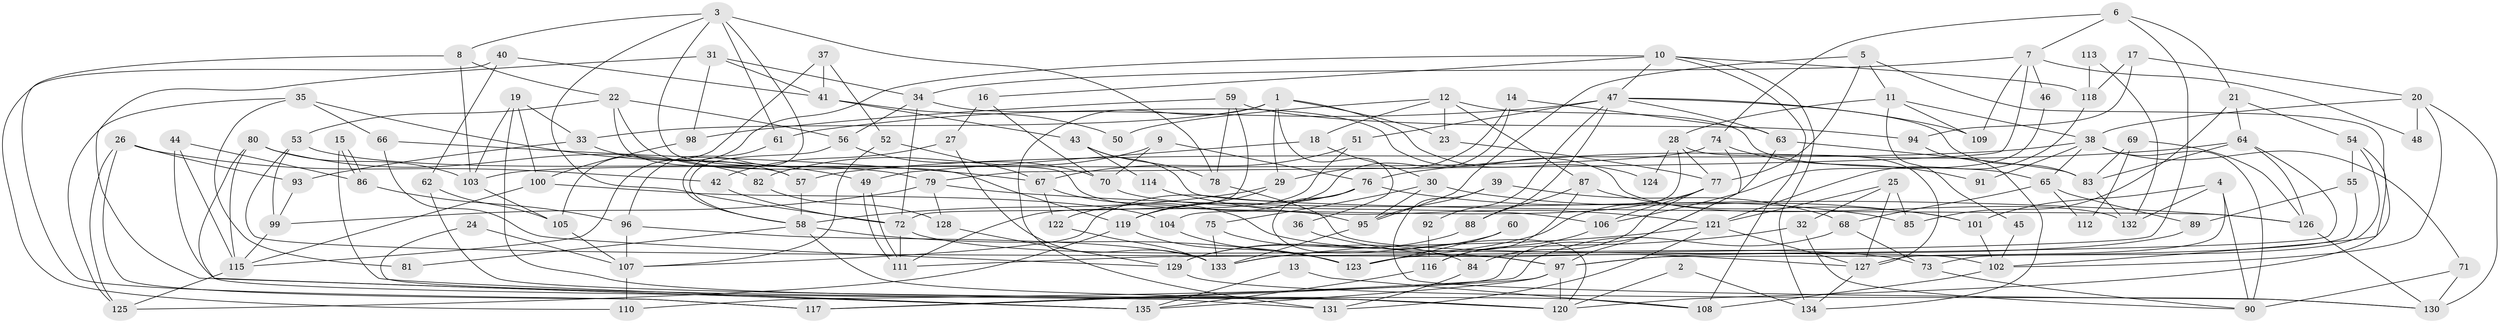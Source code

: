 // coarse degree distribution, {6: 0.15730337078651685, 4: 0.2247191011235955, 8: 0.10112359550561797, 12: 0.011235955056179775, 2: 0.10112359550561797, 3: 0.15730337078651685, 5: 0.14606741573033707, 7: 0.07865168539325842, 9: 0.011235955056179775, 11: 0.011235955056179775}
// Generated by graph-tools (version 1.1) at 2025/52/02/27/25 19:52:08]
// undirected, 135 vertices, 270 edges
graph export_dot {
graph [start="1"]
  node [color=gray90,style=filled];
  1;
  2;
  3;
  4;
  5;
  6;
  7;
  8;
  9;
  10;
  11;
  12;
  13;
  14;
  15;
  16;
  17;
  18;
  19;
  20;
  21;
  22;
  23;
  24;
  25;
  26;
  27;
  28;
  29;
  30;
  31;
  32;
  33;
  34;
  35;
  36;
  37;
  38;
  39;
  40;
  41;
  42;
  43;
  44;
  45;
  46;
  47;
  48;
  49;
  50;
  51;
  52;
  53;
  54;
  55;
  56;
  57;
  58;
  59;
  60;
  61;
  62;
  63;
  64;
  65;
  66;
  67;
  68;
  69;
  70;
  71;
  72;
  73;
  74;
  75;
  76;
  77;
  78;
  79;
  80;
  81;
  82;
  83;
  84;
  85;
  86;
  87;
  88;
  89;
  90;
  91;
  92;
  93;
  94;
  95;
  96;
  97;
  98;
  99;
  100;
  101;
  102;
  103;
  104;
  105;
  106;
  107;
  108;
  109;
  110;
  111;
  112;
  113;
  114;
  115;
  116;
  117;
  118;
  119;
  120;
  121;
  122;
  123;
  124;
  125;
  126;
  127;
  128;
  129;
  130;
  131;
  132;
  133;
  134;
  135;
  1 -- 23;
  1 -- 29;
  1 -- 33;
  1 -- 36;
  1 -- 124;
  1 -- 131;
  2 -- 120;
  2 -- 134;
  3 -- 72;
  3 -- 95;
  3 -- 8;
  3 -- 58;
  3 -- 61;
  3 -- 78;
  4 -- 90;
  4 -- 101;
  4 -- 127;
  4 -- 132;
  5 -- 95;
  5 -- 11;
  5 -- 77;
  5 -- 102;
  6 -- 21;
  6 -- 111;
  6 -- 7;
  6 -- 74;
  7 -- 79;
  7 -- 34;
  7 -- 46;
  7 -- 48;
  7 -- 109;
  8 -- 22;
  8 -- 103;
  8 -- 117;
  9 -- 70;
  9 -- 76;
  9 -- 82;
  10 -- 118;
  10 -- 47;
  10 -- 16;
  10 -- 108;
  10 -- 115;
  10 -- 134;
  11 -- 109;
  11 -- 28;
  11 -- 38;
  11 -- 45;
  12 -- 65;
  12 -- 87;
  12 -- 18;
  12 -- 23;
  12 -- 50;
  13 -- 135;
  13 -- 108;
  14 -- 63;
  14 -- 29;
  14 -- 122;
  15 -- 86;
  15 -- 86;
  15 -- 135;
  16 -- 27;
  16 -- 70;
  17 -- 20;
  17 -- 94;
  17 -- 118;
  18 -- 30;
  18 -- 49;
  19 -- 108;
  19 -- 100;
  19 -- 33;
  19 -- 103;
  20 -- 130;
  20 -- 38;
  20 -- 48;
  20 -- 102;
  21 -- 64;
  21 -- 85;
  21 -- 54;
  22 -- 56;
  22 -- 119;
  22 -- 53;
  22 -- 57;
  23 -- 77;
  24 -- 131;
  24 -- 107;
  25 -- 121;
  25 -- 32;
  25 -- 85;
  25 -- 127;
  26 -- 125;
  26 -- 117;
  26 -- 42;
  26 -- 93;
  27 -- 133;
  27 -- 42;
  28 -- 77;
  28 -- 127;
  28 -- 104;
  28 -- 124;
  29 -- 119;
  29 -- 58;
  30 -- 101;
  30 -- 95;
  30 -- 75;
  31 -- 41;
  31 -- 34;
  31 -- 98;
  31 -- 135;
  32 -- 90;
  32 -- 123;
  33 -- 57;
  33 -- 93;
  34 -- 72;
  34 -- 56;
  34 -- 132;
  35 -- 66;
  35 -- 49;
  35 -- 81;
  35 -- 125;
  36 -- 127;
  37 -- 52;
  37 -- 105;
  37 -- 41;
  38 -- 57;
  38 -- 65;
  38 -- 71;
  38 -- 90;
  38 -- 91;
  39 -- 130;
  39 -- 68;
  39 -- 95;
  40 -- 41;
  40 -- 62;
  40 -- 110;
  41 -- 43;
  41 -- 50;
  42 -- 72;
  43 -- 78;
  43 -- 126;
  43 -- 114;
  44 -- 120;
  44 -- 115;
  44 -- 86;
  45 -- 102;
  46 -- 106;
  47 -- 83;
  47 -- 51;
  47 -- 61;
  47 -- 63;
  47 -- 88;
  47 -- 92;
  47 -- 109;
  49 -- 111;
  49 -- 111;
  51 -- 111;
  51 -- 67;
  52 -- 107;
  52 -- 67;
  53 -- 99;
  53 -- 79;
  53 -- 97;
  54 -- 120;
  54 -- 55;
  54 -- 73;
  55 -- 97;
  55 -- 89;
  56 -- 58;
  56 -- 70;
  57 -- 58;
  58 -- 81;
  58 -- 120;
  58 -- 123;
  59 -- 78;
  59 -- 98;
  59 -- 72;
  59 -- 94;
  60 -- 129;
  60 -- 123;
  61 -- 96;
  62 -- 120;
  62 -- 105;
  63 -- 83;
  63 -- 110;
  64 -- 76;
  64 -- 123;
  64 -- 83;
  64 -- 126;
  65 -- 89;
  65 -- 68;
  65 -- 112;
  66 -- 129;
  66 -- 67;
  67 -- 122;
  67 -- 73;
  68 -- 117;
  68 -- 73;
  69 -- 126;
  69 -- 83;
  69 -- 112;
  70 -- 106;
  71 -- 90;
  71 -- 130;
  72 -- 97;
  72 -- 111;
  73 -- 90;
  74 -- 103;
  74 -- 91;
  74 -- 97;
  75 -- 84;
  75 -- 133;
  76 -- 120;
  76 -- 107;
  76 -- 85;
  76 -- 119;
  77 -- 133;
  77 -- 84;
  77 -- 106;
  78 -- 102;
  79 -- 99;
  79 -- 126;
  79 -- 128;
  80 -- 103;
  80 -- 135;
  80 -- 82;
  80 -- 115;
  82 -- 128;
  83 -- 132;
  84 -- 131;
  86 -- 96;
  87 -- 116;
  87 -- 88;
  87 -- 101;
  88 -- 129;
  89 -- 97;
  92 -- 116;
  93 -- 99;
  94 -- 134;
  95 -- 133;
  96 -- 107;
  96 -- 133;
  97 -- 117;
  97 -- 120;
  97 -- 135;
  98 -- 100;
  99 -- 115;
  100 -- 104;
  100 -- 115;
  101 -- 102;
  102 -- 108;
  103 -- 105;
  104 -- 123;
  105 -- 107;
  106 -- 116;
  107 -- 110;
  113 -- 132;
  113 -- 118;
  114 -- 121;
  115 -- 125;
  116 -- 135;
  118 -- 121;
  119 -- 125;
  119 -- 123;
  121 -- 133;
  121 -- 127;
  121 -- 131;
  122 -- 133;
  126 -- 130;
  127 -- 134;
  128 -- 129;
  129 -- 130;
}
